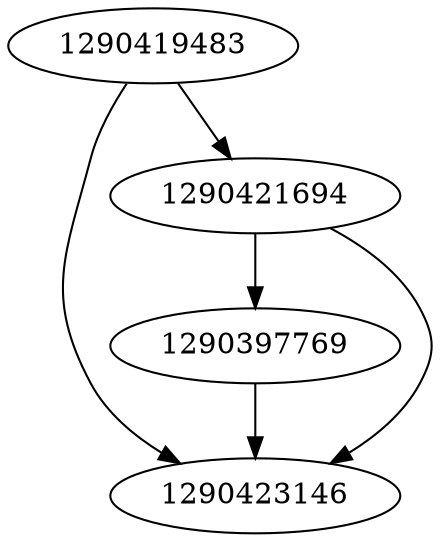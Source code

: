 strict digraph  {
1290397769;
1290423146;
1290419483;
1290421694;
1290397769 -> 1290423146;
1290419483 -> 1290421694;
1290419483 -> 1290423146;
1290421694 -> 1290423146;
1290421694 -> 1290397769;
}
